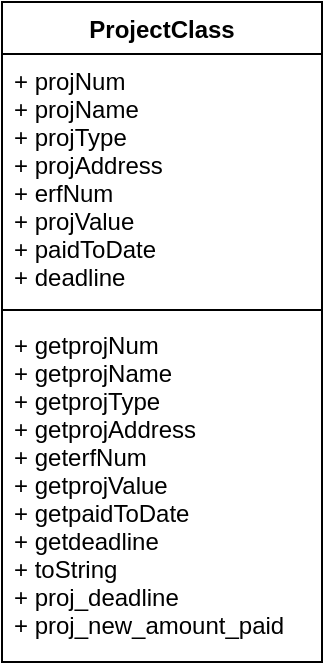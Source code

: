 <mxfile version="15.2.7" type="device"><diagram id="8cQrNmgyf6G52lRD81sh" name="Page-1"><mxGraphModel dx="1038" dy="547" grid="1" gridSize="10" guides="1" tooltips="1" connect="1" arrows="1" fold="1" page="1" pageScale="1" pageWidth="850" pageHeight="1100" background="none" math="0" shadow="0"><root><mxCell id="0"/><mxCell id="1" parent="0"/><mxCell id="zd5v8BJikHaxkEHb_yqE-1" value="ProjectClass" style="swimlane;fontStyle=1;align=center;verticalAlign=top;childLayout=stackLayout;horizontal=1;startSize=26;horizontalStack=0;resizeParent=1;resizeParentMax=0;resizeLast=0;collapsible=1;marginBottom=0;" parent="1" vertex="1"><mxGeometry x="340" y="210" width="160" height="330" as="geometry"><mxRectangle x="340" y="210" width="110" height="26" as="alternateBounds"/></mxGeometry></mxCell><mxCell id="zd5v8BJikHaxkEHb_yqE-2" value="+ projNum&#10;+ projName&#10;+ projType&#10;+ projAddress&#10;+ erfNum&#10;+ projValue&#10;+ paidToDate&#10;+ deadline" style="text;strokeColor=none;fillColor=none;align=left;verticalAlign=top;spacingLeft=4;spacingRight=4;overflow=hidden;rotatable=0;points=[[0,0.5],[1,0.5]];portConstraint=eastwest;" parent="zd5v8BJikHaxkEHb_yqE-1" vertex="1"><mxGeometry y="26" width="160" height="124" as="geometry"/></mxCell><mxCell id="zd5v8BJikHaxkEHb_yqE-3" value="" style="line;strokeWidth=1;fillColor=none;align=left;verticalAlign=middle;spacingTop=-1;spacingLeft=3;spacingRight=3;rotatable=0;labelPosition=right;points=[];portConstraint=eastwest;" parent="zd5v8BJikHaxkEHb_yqE-1" vertex="1"><mxGeometry y="150" width="160" height="8" as="geometry"/></mxCell><mxCell id="zd5v8BJikHaxkEHb_yqE-4" value="+ getprojNum&#10;+ getprojName&#10;+ getprojType&#10;+ getprojAddress&#10;+ geterfNum&#10;+ getprojValue&#10;+ getpaidToDate&#10;+ getdeadline&#10;+ toString&#10;+ proj_deadline&#10;+ proj_new_amount_paid" style="text;strokeColor=none;fillColor=none;align=left;verticalAlign=top;spacingLeft=4;spacingRight=4;overflow=hidden;rotatable=0;points=[[0,0.5],[1,0.5]];portConstraint=eastwest;" parent="zd5v8BJikHaxkEHb_yqE-1" vertex="1"><mxGeometry y="158" width="160" height="172" as="geometry"/></mxCell></root></mxGraphModel></diagram></mxfile>